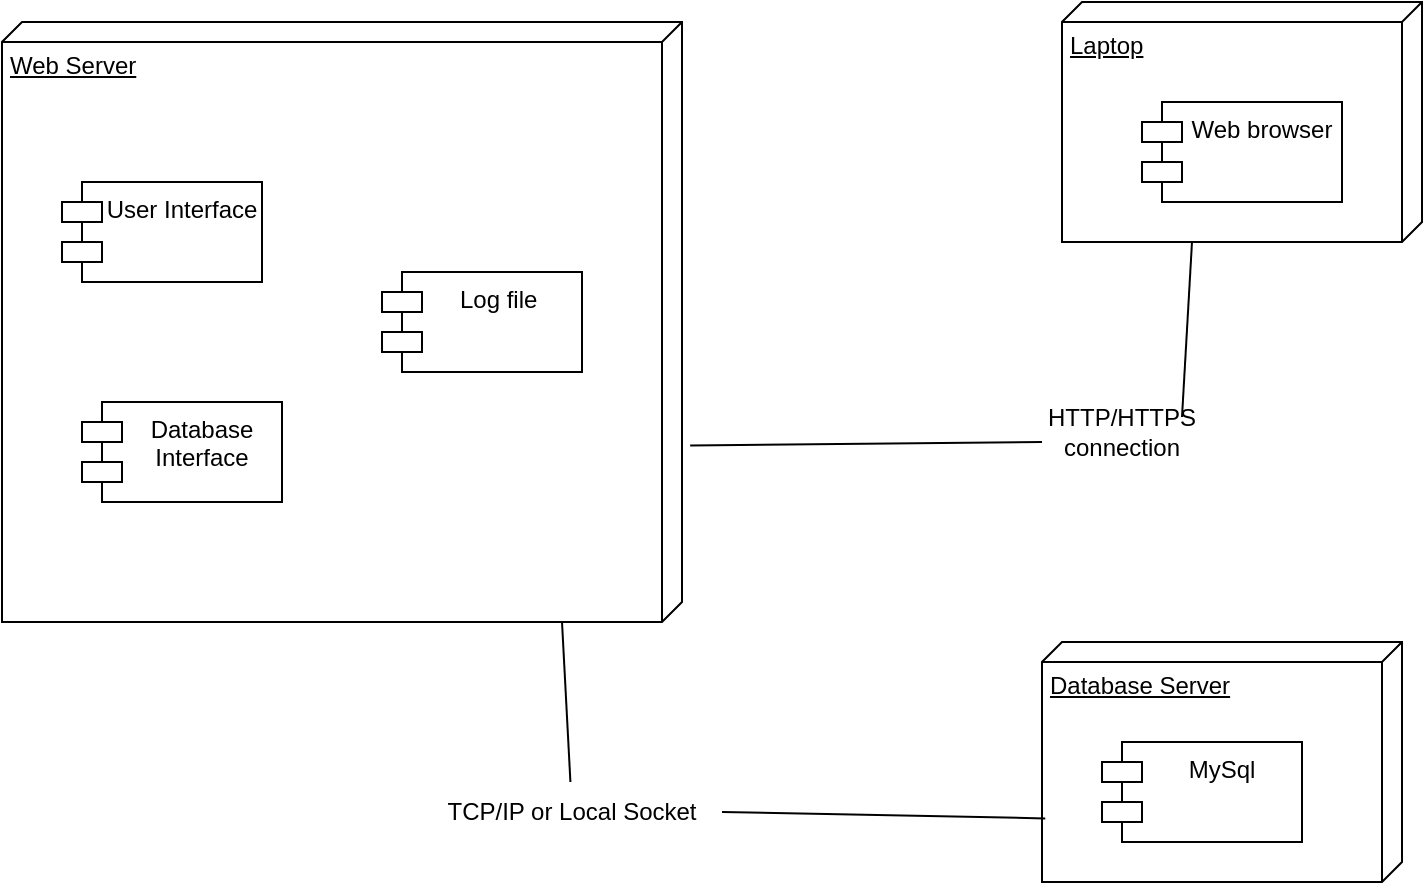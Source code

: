 <mxfile version="28.2.7">
  <diagram name="Page-1" id="boC7VEYkJPCXMQxGKBAJ">
    <mxGraphModel dx="1042" dy="527" grid="1" gridSize="10" guides="1" tooltips="1" connect="1" arrows="1" fold="1" page="1" pageScale="1" pageWidth="850" pageHeight="1100" math="0" shadow="0">
      <root>
        <mxCell id="0" />
        <mxCell id="1" parent="0" />
        <mxCell id="H7XItF_S5B3IdCHYuDYc-41" value="Database Server" style="verticalAlign=top;align=left;spacingTop=8;spacingLeft=2;spacingRight=12;shape=cube;size=10;direction=south;fontStyle=4;html=1;whiteSpace=wrap;" vertex="1" parent="1">
          <mxGeometry x="920" y="520" width="180" height="120" as="geometry" />
        </mxCell>
        <mxCell id="H7XItF_S5B3IdCHYuDYc-42" value="Web Server&lt;div&gt;&lt;br&gt;&lt;/div&gt;" style="verticalAlign=top;align=left;spacingTop=8;spacingLeft=2;spacingRight=12;shape=cube;size=10;direction=south;fontStyle=4;html=1;whiteSpace=wrap;" vertex="1" parent="1">
          <mxGeometry x="400" y="210" width="340" height="300" as="geometry" />
        </mxCell>
        <mxCell id="H7XItF_S5B3IdCHYuDYc-43" value="Laptop" style="verticalAlign=top;align=left;spacingTop=8;spacingLeft=2;spacingRight=12;shape=cube;size=10;direction=south;fontStyle=4;html=1;whiteSpace=wrap;" vertex="1" parent="1">
          <mxGeometry x="930" y="200" width="180" height="120" as="geometry" />
        </mxCell>
        <mxCell id="H7XItF_S5B3IdCHYuDYc-44" value="User Interface" style="shape=module;align=left;spacingLeft=20;align=center;verticalAlign=top;whiteSpace=wrap;html=1;" vertex="1" parent="1">
          <mxGeometry x="430" y="290" width="100" height="50" as="geometry" />
        </mxCell>
        <mxCell id="H7XItF_S5B3IdCHYuDYc-45" value="Database Interface" style="shape=module;align=left;spacingLeft=20;align=center;verticalAlign=top;whiteSpace=wrap;html=1;" vertex="1" parent="1">
          <mxGeometry x="440" y="400" width="100" height="50" as="geometry" />
        </mxCell>
        <mxCell id="H7XItF_S5B3IdCHYuDYc-46" value="Log file&amp;nbsp;" style="shape=module;align=left;spacingLeft=20;align=center;verticalAlign=top;whiteSpace=wrap;html=1;" vertex="1" parent="1">
          <mxGeometry x="590" y="335" width="100" height="50" as="geometry" />
        </mxCell>
        <mxCell id="H7XItF_S5B3IdCHYuDYc-47" value="Web browser" style="shape=module;align=left;spacingLeft=20;align=center;verticalAlign=top;whiteSpace=wrap;html=1;" vertex="1" parent="1">
          <mxGeometry x="970" y="250" width="100" height="50" as="geometry" />
        </mxCell>
        <mxCell id="H7XItF_S5B3IdCHYuDYc-48" value="MySql" style="shape=module;align=left;spacingLeft=20;align=center;verticalAlign=top;whiteSpace=wrap;html=1;" vertex="1" parent="1">
          <mxGeometry x="950" y="570" width="100" height="50" as="geometry" />
        </mxCell>
        <mxCell id="H7XItF_S5B3IdCHYuDYc-49" value="HTTP/HTTPS connection" style="text;html=1;whiteSpace=wrap;strokeColor=none;fillColor=none;align=center;verticalAlign=middle;rounded=0;" vertex="1" parent="1">
          <mxGeometry x="930" y="400" width="60" height="30" as="geometry" />
        </mxCell>
        <mxCell id="H7XItF_S5B3IdCHYuDYc-50" value="" style="endArrow=none;html=1;rounded=0;exitX=1;exitY=0.25;exitDx=0;exitDy=0;" edge="1" parent="1" source="H7XItF_S5B3IdCHYuDYc-49">
          <mxGeometry width="50" height="50" relative="1" as="geometry">
            <mxPoint x="945" y="370" as="sourcePoint" />
            <mxPoint x="995" y="320" as="targetPoint" />
          </mxGeometry>
        </mxCell>
        <mxCell id="H7XItF_S5B3IdCHYuDYc-51" value="" style="endArrow=none;html=1;rounded=0;exitX=0.706;exitY=-0.012;exitDx=0;exitDy=0;exitPerimeter=0;" edge="1" parent="1" source="H7XItF_S5B3IdCHYuDYc-42">
          <mxGeometry width="50" height="50" relative="1" as="geometry">
            <mxPoint x="750" y="420" as="sourcePoint" />
            <mxPoint x="920" y="420" as="targetPoint" />
          </mxGeometry>
        </mxCell>
        <mxCell id="H7XItF_S5B3IdCHYuDYc-52" value="TCP/IP or Local Socket" style="text;html=1;whiteSpace=wrap;strokeColor=none;fillColor=none;align=center;verticalAlign=middle;rounded=0;" vertex="1" parent="1">
          <mxGeometry x="620" y="590" width="130" height="30" as="geometry" />
        </mxCell>
        <mxCell id="H7XItF_S5B3IdCHYuDYc-53" value="" style="endArrow=none;html=1;rounded=0;" edge="1" parent="1" source="H7XItF_S5B3IdCHYuDYc-52">
          <mxGeometry width="50" height="50" relative="1" as="geometry">
            <mxPoint x="630" y="560" as="sourcePoint" />
            <mxPoint x="680" y="510" as="targetPoint" />
          </mxGeometry>
        </mxCell>
        <mxCell id="H7XItF_S5B3IdCHYuDYc-54" value="" style="endArrow=none;html=1;rounded=0;entryX=0.735;entryY=0.991;entryDx=0;entryDy=0;entryPerimeter=0;" edge="1" parent="1" target="H7XItF_S5B3IdCHYuDYc-41">
          <mxGeometry width="50" height="50" relative="1" as="geometry">
            <mxPoint x="760" y="605" as="sourcePoint" />
            <mxPoint x="810" y="555" as="targetPoint" />
          </mxGeometry>
        </mxCell>
      </root>
    </mxGraphModel>
  </diagram>
</mxfile>
